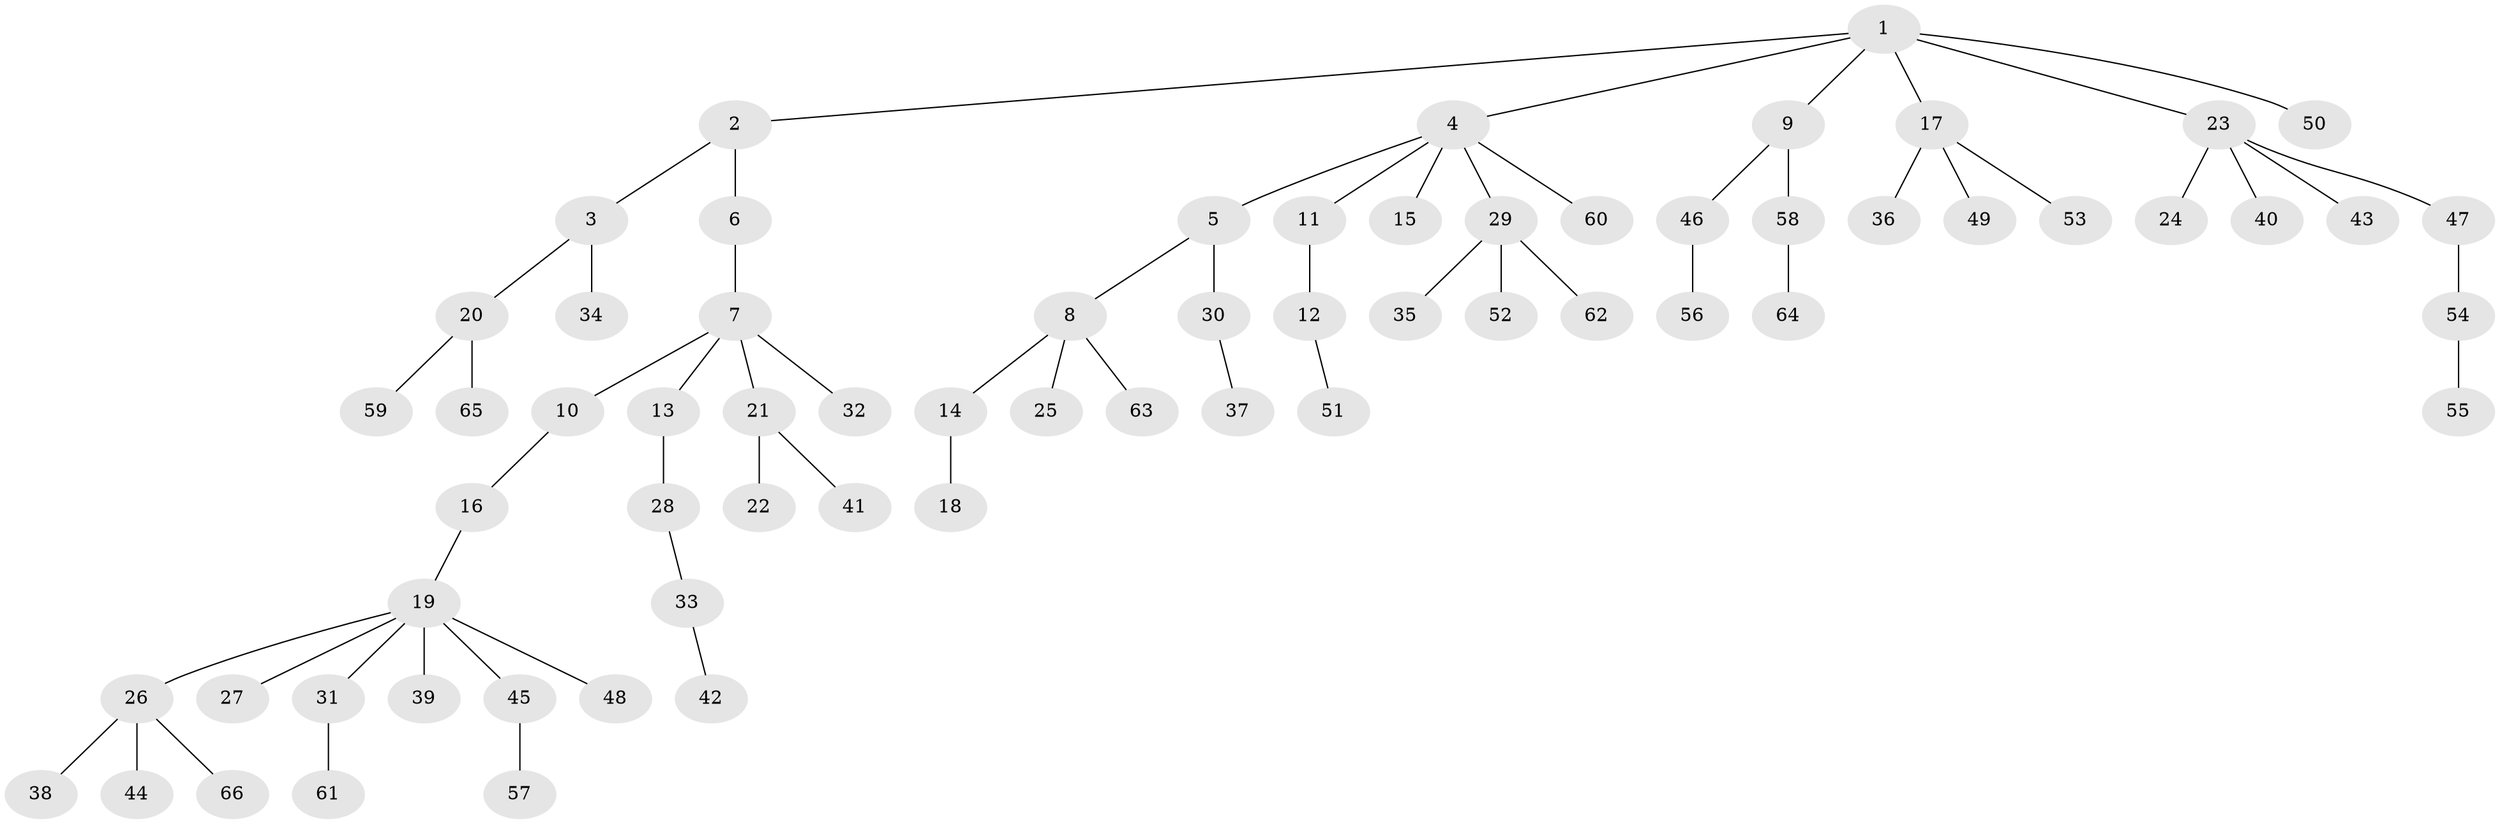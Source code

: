 // Generated by graph-tools (version 1.1) at 2025/36/03/09/25 02:36:28]
// undirected, 66 vertices, 65 edges
graph export_dot {
graph [start="1"]
  node [color=gray90,style=filled];
  1;
  2;
  3;
  4;
  5;
  6;
  7;
  8;
  9;
  10;
  11;
  12;
  13;
  14;
  15;
  16;
  17;
  18;
  19;
  20;
  21;
  22;
  23;
  24;
  25;
  26;
  27;
  28;
  29;
  30;
  31;
  32;
  33;
  34;
  35;
  36;
  37;
  38;
  39;
  40;
  41;
  42;
  43;
  44;
  45;
  46;
  47;
  48;
  49;
  50;
  51;
  52;
  53;
  54;
  55;
  56;
  57;
  58;
  59;
  60;
  61;
  62;
  63;
  64;
  65;
  66;
  1 -- 2;
  1 -- 4;
  1 -- 9;
  1 -- 17;
  1 -- 23;
  1 -- 50;
  2 -- 3;
  2 -- 6;
  3 -- 20;
  3 -- 34;
  4 -- 5;
  4 -- 11;
  4 -- 15;
  4 -- 29;
  4 -- 60;
  5 -- 8;
  5 -- 30;
  6 -- 7;
  7 -- 10;
  7 -- 13;
  7 -- 21;
  7 -- 32;
  8 -- 14;
  8 -- 25;
  8 -- 63;
  9 -- 46;
  9 -- 58;
  10 -- 16;
  11 -- 12;
  12 -- 51;
  13 -- 28;
  14 -- 18;
  16 -- 19;
  17 -- 36;
  17 -- 49;
  17 -- 53;
  19 -- 26;
  19 -- 27;
  19 -- 31;
  19 -- 39;
  19 -- 45;
  19 -- 48;
  20 -- 59;
  20 -- 65;
  21 -- 22;
  21 -- 41;
  23 -- 24;
  23 -- 40;
  23 -- 43;
  23 -- 47;
  26 -- 38;
  26 -- 44;
  26 -- 66;
  28 -- 33;
  29 -- 35;
  29 -- 52;
  29 -- 62;
  30 -- 37;
  31 -- 61;
  33 -- 42;
  45 -- 57;
  46 -- 56;
  47 -- 54;
  54 -- 55;
  58 -- 64;
}
